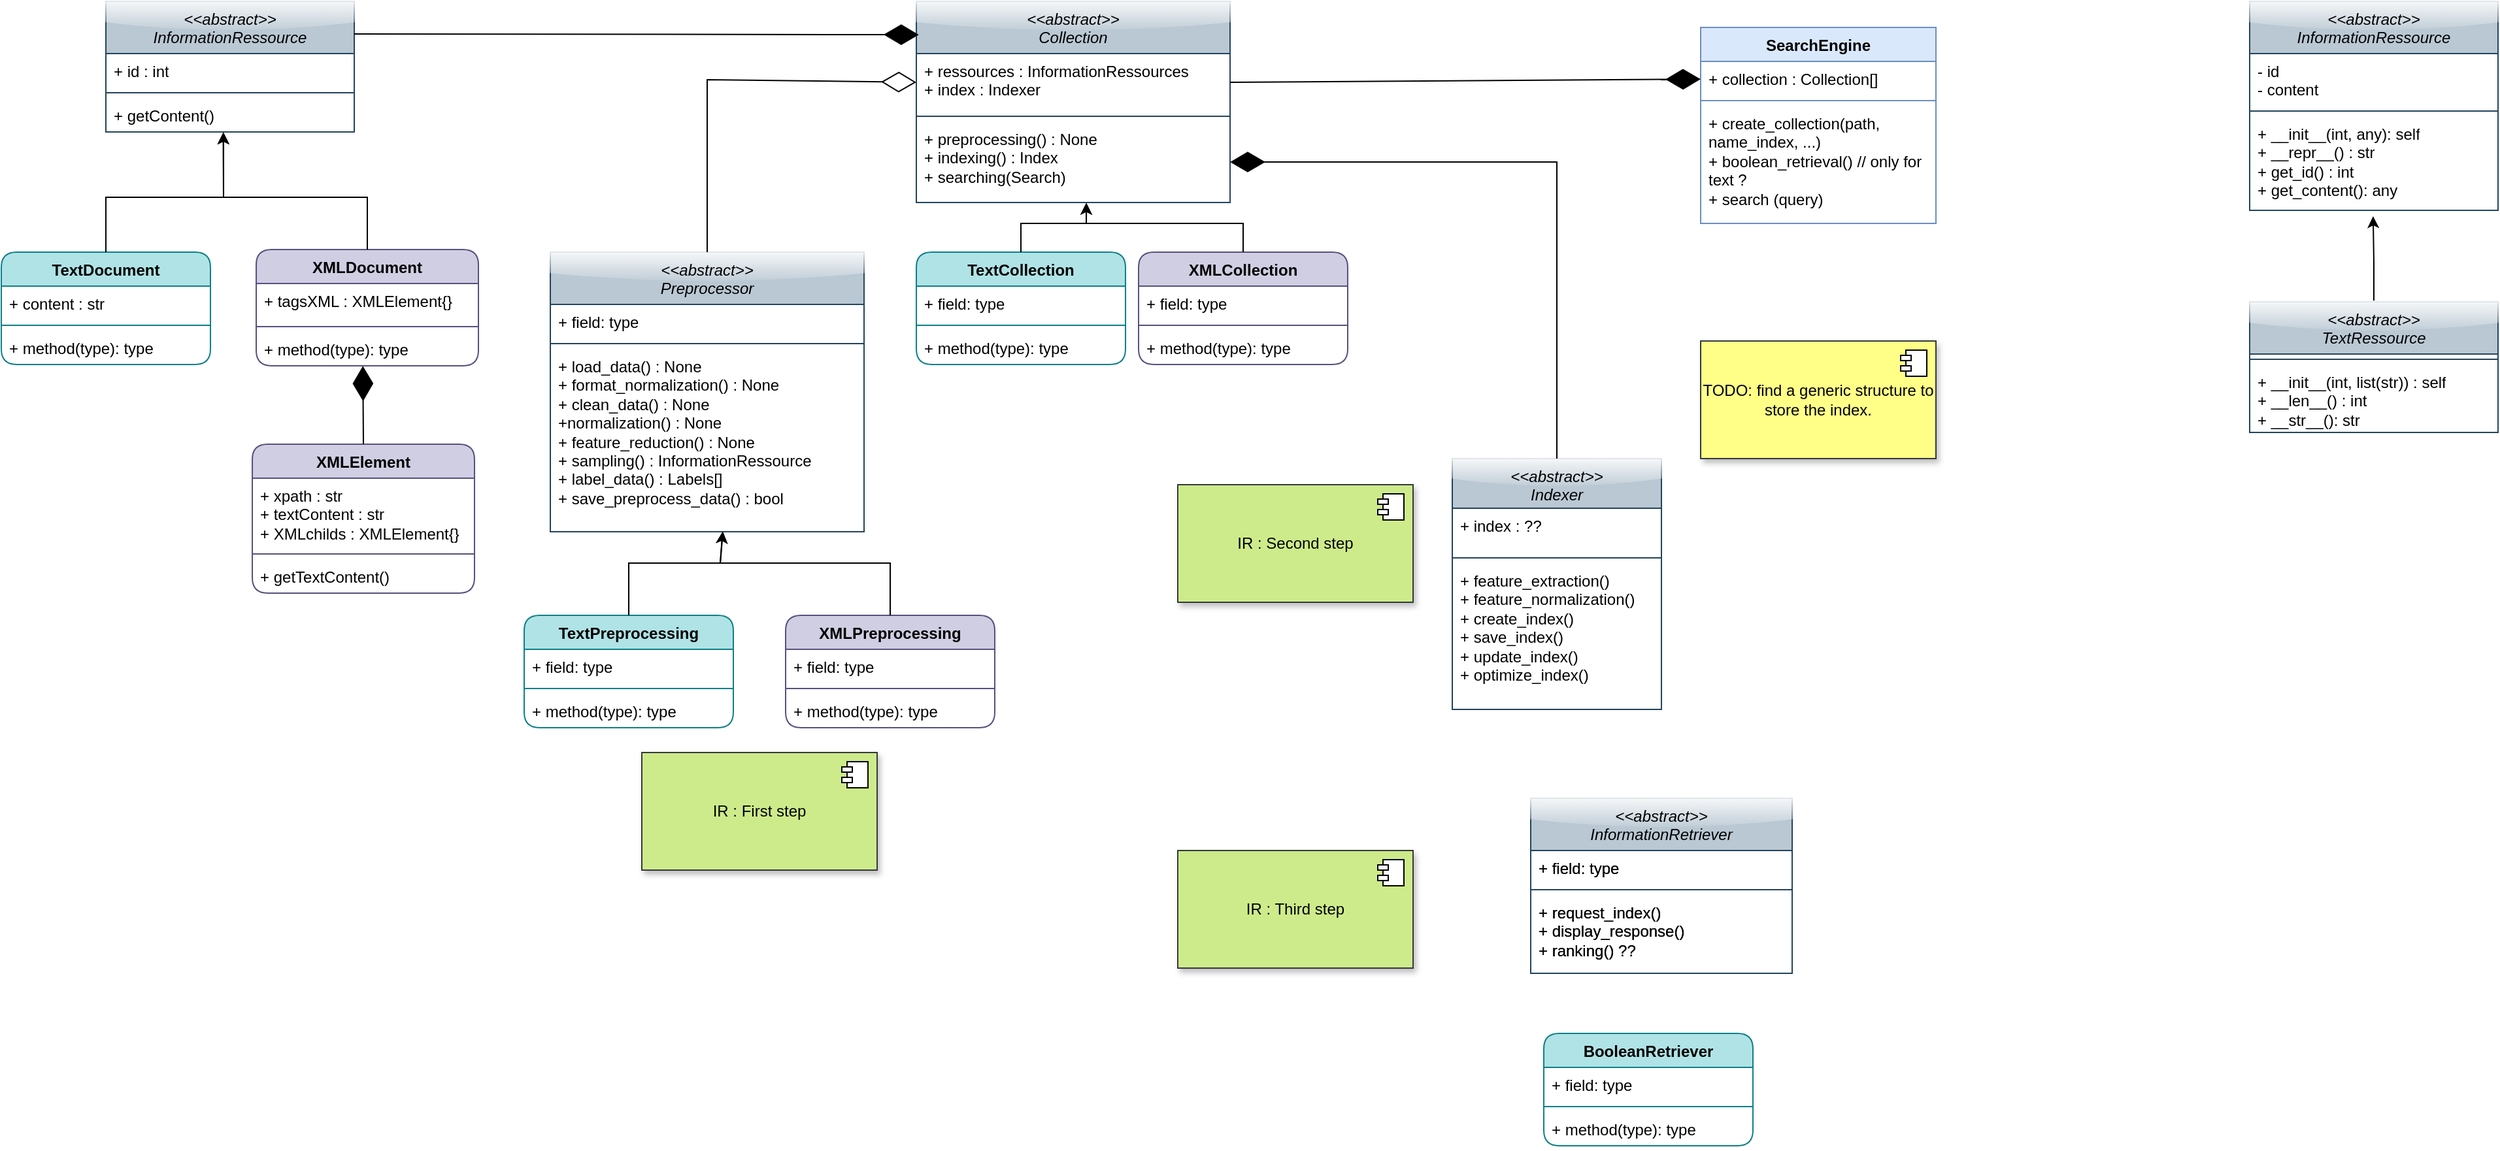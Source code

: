 <mxfile version="22.1.2" type="device">
  <diagram name="Page-1" id="X75OGaa5OfOXW6teG9SR">
    <mxGraphModel dx="829" dy="523" grid="1" gridSize="10" guides="1" tooltips="1" connect="1" arrows="1" fold="1" page="1" pageScale="1" pageWidth="827" pageHeight="1169" math="0" shadow="0">
      <root>
        <mxCell id="0" />
        <mxCell id="1" parent="0" />
        <mxCell id="e51l-U1AH-l_leqLZLDB-1" value="&lt;i style=&quot;font-weight: normal;&quot;&gt;&amp;lt;&amp;lt;abstract&amp;gt;&amp;gt;&lt;br&gt;InformationRessource&lt;/i&gt;" style="swimlane;fontStyle=1;align=center;verticalAlign=top;childLayout=stackLayout;horizontal=1;startSize=40;horizontalStack=0;resizeParent=1;resizeParentMax=0;resizeLast=0;collapsible=1;marginBottom=0;whiteSpace=wrap;html=1;fillColor=#bac8d3;strokeColor=#23445d;glass=1;rounded=0;shadow=0;swimlaneLine=1;" parent="1" vertex="1">
          <mxGeometry x="80" y="10" width="190" height="100" as="geometry" />
        </mxCell>
        <mxCell id="e51l-U1AH-l_leqLZLDB-2" value="+ id : int" style="text;strokeColor=none;fillColor=none;align=left;verticalAlign=top;spacingLeft=4;spacingRight=4;overflow=hidden;rotatable=0;points=[[0,0.5],[1,0.5]];portConstraint=eastwest;whiteSpace=wrap;html=1;" parent="e51l-U1AH-l_leqLZLDB-1" vertex="1">
          <mxGeometry y="40" width="190" height="26" as="geometry" />
        </mxCell>
        <mxCell id="e51l-U1AH-l_leqLZLDB-3" value="" style="line;strokeWidth=1;fillColor=none;align=left;verticalAlign=middle;spacingTop=-1;spacingLeft=3;spacingRight=3;rotatable=0;labelPosition=right;points=[];portConstraint=eastwest;strokeColor=inherit;" parent="e51l-U1AH-l_leqLZLDB-1" vertex="1">
          <mxGeometry y="66" width="190" height="8" as="geometry" />
        </mxCell>
        <mxCell id="e51l-U1AH-l_leqLZLDB-4" value="+ getContent()" style="text;strokeColor=none;fillColor=none;align=left;verticalAlign=top;spacingLeft=4;spacingRight=4;overflow=hidden;rotatable=0;points=[[0,0.5],[1,0.5]];portConstraint=eastwest;whiteSpace=wrap;html=1;" parent="e51l-U1AH-l_leqLZLDB-1" vertex="1">
          <mxGeometry y="74" width="190" height="26" as="geometry" />
        </mxCell>
        <mxCell id="e51l-U1AH-l_leqLZLDB-7" value="TextDocument" style="swimlane;fontStyle=1;align=center;verticalAlign=top;childLayout=stackLayout;horizontal=1;startSize=26;horizontalStack=0;resizeParent=1;resizeParentMax=0;resizeLast=0;collapsible=1;marginBottom=0;whiteSpace=wrap;html=1;fillColor=#b0e3e6;strokeColor=#0e8088;rounded=1;" parent="1" vertex="1">
          <mxGeometry y="202" width="160" height="86" as="geometry" />
        </mxCell>
        <mxCell id="e51l-U1AH-l_leqLZLDB-8" value="+ content : str" style="text;strokeColor=none;fillColor=none;align=left;verticalAlign=top;spacingLeft=4;spacingRight=4;overflow=hidden;rotatable=0;points=[[0,0.5],[1,0.5]];portConstraint=eastwest;whiteSpace=wrap;html=1;" parent="e51l-U1AH-l_leqLZLDB-7" vertex="1">
          <mxGeometry y="26" width="160" height="26" as="geometry" />
        </mxCell>
        <mxCell id="e51l-U1AH-l_leqLZLDB-9" value="" style="line;strokeWidth=1;fillColor=none;align=left;verticalAlign=middle;spacingTop=-1;spacingLeft=3;spacingRight=3;rotatable=0;labelPosition=right;points=[];portConstraint=eastwest;strokeColor=inherit;" parent="e51l-U1AH-l_leqLZLDB-7" vertex="1">
          <mxGeometry y="52" width="160" height="8" as="geometry" />
        </mxCell>
        <mxCell id="e51l-U1AH-l_leqLZLDB-10" value="+ method(type): type" style="text;strokeColor=none;fillColor=none;align=left;verticalAlign=top;spacingLeft=4;spacingRight=4;overflow=hidden;rotatable=0;points=[[0,0.5],[1,0.5]];portConstraint=eastwest;whiteSpace=wrap;html=1;" parent="e51l-U1AH-l_leqLZLDB-7" vertex="1">
          <mxGeometry y="60" width="160" height="26" as="geometry" />
        </mxCell>
        <mxCell id="e51l-U1AH-l_leqLZLDB-15" value="XMLDocument" style="swimlane;fontStyle=1;align=center;verticalAlign=top;childLayout=stackLayout;horizontal=1;startSize=26;horizontalStack=0;resizeParent=1;resizeParentMax=0;resizeLast=0;collapsible=1;marginBottom=0;whiteSpace=wrap;html=1;fillColor=#d0cee2;strokeColor=#56517e;rounded=1;" parent="1" vertex="1">
          <mxGeometry x="195" y="200" width="170" height="89" as="geometry" />
        </mxCell>
        <mxCell id="e51l-U1AH-l_leqLZLDB-16" value="+ tagsXML : XMLElement{}" style="text;strokeColor=none;fillColor=none;align=left;verticalAlign=top;spacingLeft=4;spacingRight=4;overflow=hidden;rotatable=0;points=[[0,0.5],[1,0.5]];portConstraint=eastwest;whiteSpace=wrap;html=1;" parent="e51l-U1AH-l_leqLZLDB-15" vertex="1">
          <mxGeometry y="26" width="170" height="29" as="geometry" />
        </mxCell>
        <mxCell id="e51l-U1AH-l_leqLZLDB-17" value="" style="line;strokeWidth=1;fillColor=none;align=left;verticalAlign=middle;spacingTop=-1;spacingLeft=3;spacingRight=3;rotatable=0;labelPosition=right;points=[];portConstraint=eastwest;strokeColor=inherit;" parent="e51l-U1AH-l_leqLZLDB-15" vertex="1">
          <mxGeometry y="55" width="170" height="8" as="geometry" />
        </mxCell>
        <mxCell id="e51l-U1AH-l_leqLZLDB-18" value="+ method(type): type" style="text;strokeColor=none;fillColor=none;align=left;verticalAlign=top;spacingLeft=4;spacingRight=4;overflow=hidden;rotatable=0;points=[[0,0.5],[1,0.5]];portConstraint=eastwest;whiteSpace=wrap;html=1;" parent="e51l-U1AH-l_leqLZLDB-15" vertex="1">
          <mxGeometry y="63" width="170" height="26" as="geometry" />
        </mxCell>
        <mxCell id="e51l-U1AH-l_leqLZLDB-19" value="&lt;i style=&quot;font-weight: normal;&quot;&gt;&amp;lt;&amp;lt;abstract&amp;gt;&amp;gt;&lt;br&gt;Collection&lt;/i&gt;" style="swimlane;fontStyle=1;align=center;verticalAlign=top;childLayout=stackLayout;horizontal=1;startSize=40;horizontalStack=0;resizeParent=1;resizeParentMax=0;resizeLast=0;collapsible=1;marginBottom=0;whiteSpace=wrap;html=1;fillColor=#bac8d3;strokeColor=#23445d;glass=1;" parent="1" vertex="1">
          <mxGeometry x="700" y="10" width="240" height="154" as="geometry" />
        </mxCell>
        <mxCell id="e51l-U1AH-l_leqLZLDB-20" value="+ ressources : InformationRessources&lt;br&gt;+ index : Indexer" style="text;strokeColor=none;fillColor=none;align=left;verticalAlign=top;spacingLeft=4;spacingRight=4;overflow=hidden;rotatable=0;points=[[0,0.5],[1,0.5]];portConstraint=eastwest;whiteSpace=wrap;html=1;" parent="e51l-U1AH-l_leqLZLDB-19" vertex="1">
          <mxGeometry y="40" width="240" height="44" as="geometry" />
        </mxCell>
        <mxCell id="e51l-U1AH-l_leqLZLDB-21" value="" style="line;strokeWidth=1;fillColor=none;align=left;verticalAlign=middle;spacingTop=-1;spacingLeft=3;spacingRight=3;rotatable=0;labelPosition=right;points=[];portConstraint=eastwest;strokeColor=inherit;" parent="e51l-U1AH-l_leqLZLDB-19" vertex="1">
          <mxGeometry y="84" width="240" height="8" as="geometry" />
        </mxCell>
        <mxCell id="e51l-U1AH-l_leqLZLDB-22" value="+ preprocessing() : None&lt;br&gt;+ indexing() : Index&lt;br&gt;+ searching(Search)" style="text;strokeColor=none;fillColor=none;align=left;verticalAlign=top;spacingLeft=4;spacingRight=4;overflow=hidden;rotatable=0;points=[[0,0.5],[1,0.5]];portConstraint=eastwest;whiteSpace=wrap;html=1;" parent="e51l-U1AH-l_leqLZLDB-19" vertex="1">
          <mxGeometry y="92" width="240" height="62" as="geometry" />
        </mxCell>
        <mxCell id="e51l-U1AH-l_leqLZLDB-25" value="" style="endArrow=diamondThin;endFill=1;endSize=24;html=1;rounded=0;exitX=1;exitY=0.25;exitDx=0;exitDy=0;entryX=0.008;entryY=0.166;entryDx=0;entryDy=0;entryPerimeter=0;" parent="1" source="e51l-U1AH-l_leqLZLDB-1" target="e51l-U1AH-l_leqLZLDB-19" edge="1">
          <mxGeometry width="160" relative="1" as="geometry">
            <mxPoint x="310" y="71.5" as="sourcePoint" />
            <mxPoint x="470" y="71.5" as="targetPoint" />
          </mxGeometry>
        </mxCell>
        <mxCell id="e51l-U1AH-l_leqLZLDB-26" value="SearchEngine" style="swimlane;fontStyle=1;align=center;verticalAlign=top;childLayout=stackLayout;horizontal=1;startSize=26;horizontalStack=0;resizeParent=1;resizeParentMax=0;resizeLast=0;collapsible=1;marginBottom=0;whiteSpace=wrap;html=1;fillColor=#dae8fc;strokeColor=#6c8ebf;" parent="1" vertex="1">
          <mxGeometry x="1300" y="30" width="180" height="150" as="geometry" />
        </mxCell>
        <mxCell id="e51l-U1AH-l_leqLZLDB-27" value="+ collection : Collection[]" style="text;strokeColor=none;fillColor=none;align=left;verticalAlign=top;spacingLeft=4;spacingRight=4;overflow=hidden;rotatable=0;points=[[0,0.5],[1,0.5]];portConstraint=eastwest;whiteSpace=wrap;html=1;" parent="e51l-U1AH-l_leqLZLDB-26" vertex="1">
          <mxGeometry y="26" width="180" height="26" as="geometry" />
        </mxCell>
        <mxCell id="e51l-U1AH-l_leqLZLDB-28" value="" style="line;strokeWidth=1;fillColor=none;align=left;verticalAlign=middle;spacingTop=-1;spacingLeft=3;spacingRight=3;rotatable=0;labelPosition=right;points=[];portConstraint=eastwest;strokeColor=inherit;" parent="e51l-U1AH-l_leqLZLDB-26" vertex="1">
          <mxGeometry y="52" width="180" height="8" as="geometry" />
        </mxCell>
        <mxCell id="e51l-U1AH-l_leqLZLDB-29" value="+ create_collection(path, name_index, ...)&lt;br&gt;+ boolean_retrieval() // only for text ?&lt;br&gt;+ search (query)" style="text;strokeColor=none;fillColor=none;align=left;verticalAlign=top;spacingLeft=4;spacingRight=4;overflow=hidden;rotatable=0;points=[[0,0.5],[1,0.5]];portConstraint=eastwest;whiteSpace=wrap;html=1;" parent="e51l-U1AH-l_leqLZLDB-26" vertex="1">
          <mxGeometry y="60" width="180" height="90" as="geometry" />
        </mxCell>
        <mxCell id="e51l-U1AH-l_leqLZLDB-30" value="TextCollection" style="swimlane;fontStyle=1;align=center;verticalAlign=top;childLayout=stackLayout;horizontal=1;startSize=26;horizontalStack=0;resizeParent=1;resizeParentMax=0;resizeLast=0;collapsible=1;marginBottom=0;whiteSpace=wrap;html=1;fillColor=#b0e3e6;strokeColor=#0e8088;rounded=1;" parent="1" vertex="1">
          <mxGeometry x="700" y="202" width="160" height="86" as="geometry" />
        </mxCell>
        <mxCell id="e51l-U1AH-l_leqLZLDB-31" value="+ field: type" style="text;strokeColor=none;fillColor=none;align=left;verticalAlign=top;spacingLeft=4;spacingRight=4;overflow=hidden;rotatable=0;points=[[0,0.5],[1,0.5]];portConstraint=eastwest;whiteSpace=wrap;html=1;" parent="e51l-U1AH-l_leqLZLDB-30" vertex="1">
          <mxGeometry y="26" width="160" height="26" as="geometry" />
        </mxCell>
        <mxCell id="e51l-U1AH-l_leqLZLDB-32" value="" style="line;strokeWidth=1;fillColor=none;align=left;verticalAlign=middle;spacingTop=-1;spacingLeft=3;spacingRight=3;rotatable=0;labelPosition=right;points=[];portConstraint=eastwest;strokeColor=inherit;" parent="e51l-U1AH-l_leqLZLDB-30" vertex="1">
          <mxGeometry y="52" width="160" height="8" as="geometry" />
        </mxCell>
        <mxCell id="e51l-U1AH-l_leqLZLDB-33" value="+ method(type): type" style="text;strokeColor=none;fillColor=none;align=left;verticalAlign=top;spacingLeft=4;spacingRight=4;overflow=hidden;rotatable=0;points=[[0,0.5],[1,0.5]];portConstraint=eastwest;whiteSpace=wrap;html=1;" parent="e51l-U1AH-l_leqLZLDB-30" vertex="1">
          <mxGeometry y="60" width="160" height="26" as="geometry" />
        </mxCell>
        <mxCell id="e51l-U1AH-l_leqLZLDB-38" value="XMLCollection" style="swimlane;fontStyle=1;align=center;verticalAlign=top;childLayout=stackLayout;horizontal=1;startSize=26;horizontalStack=0;resizeParent=1;resizeParentMax=0;resizeLast=0;collapsible=1;marginBottom=0;whiteSpace=wrap;html=1;fillColor=#d0cee2;strokeColor=#56517e;rounded=1;" parent="1" vertex="1">
          <mxGeometry x="870" y="202" width="160" height="86" as="geometry" />
        </mxCell>
        <mxCell id="e51l-U1AH-l_leqLZLDB-39" value="+ field: type" style="text;strokeColor=none;fillColor=none;align=left;verticalAlign=top;spacingLeft=4;spacingRight=4;overflow=hidden;rotatable=0;points=[[0,0.5],[1,0.5]];portConstraint=eastwest;whiteSpace=wrap;html=1;" parent="e51l-U1AH-l_leqLZLDB-38" vertex="1">
          <mxGeometry y="26" width="160" height="26" as="geometry" />
        </mxCell>
        <mxCell id="e51l-U1AH-l_leqLZLDB-40" value="" style="line;strokeWidth=1;fillColor=none;align=left;verticalAlign=middle;spacingTop=-1;spacingLeft=3;spacingRight=3;rotatable=0;labelPosition=right;points=[];portConstraint=eastwest;strokeColor=inherit;" parent="e51l-U1AH-l_leqLZLDB-38" vertex="1">
          <mxGeometry y="52" width="160" height="8" as="geometry" />
        </mxCell>
        <mxCell id="e51l-U1AH-l_leqLZLDB-41" value="+ method(type): type" style="text;strokeColor=none;fillColor=none;align=left;verticalAlign=top;spacingLeft=4;spacingRight=4;overflow=hidden;rotatable=0;points=[[0,0.5],[1,0.5]];portConstraint=eastwest;whiteSpace=wrap;html=1;" parent="e51l-U1AH-l_leqLZLDB-38" vertex="1">
          <mxGeometry y="60" width="160" height="26" as="geometry" />
        </mxCell>
        <mxCell id="e51l-U1AH-l_leqLZLDB-42" value="" style="endArrow=diamondThin;endFill=1;endSize=24;html=1;rounded=0;exitX=1;exitY=0.5;exitDx=0;exitDy=0;" parent="1" source="e51l-U1AH-l_leqLZLDB-20" target="e51l-U1AH-l_leqLZLDB-27" edge="1">
          <mxGeometry width="160" relative="1" as="geometry">
            <mxPoint x="750" y="82" as="sourcePoint" />
            <mxPoint x="1150" y="84" as="targetPoint" />
          </mxGeometry>
        </mxCell>
        <mxCell id="e51l-U1AH-l_leqLZLDB-43" value="&lt;i style=&quot;font-weight: normal;&quot;&gt;&amp;lt;&amp;lt;abstract&amp;gt;&amp;gt;&lt;br&gt;Preprocessor&lt;/i&gt;" style="swimlane;fontStyle=1;align=center;verticalAlign=top;childLayout=stackLayout;horizontal=1;startSize=40;horizontalStack=0;resizeParent=1;resizeParentMax=0;resizeLast=0;collapsible=1;marginBottom=0;whiteSpace=wrap;html=1;fillColor=#bac8d3;strokeColor=#23445d;glass=1;" parent="1" vertex="1">
          <mxGeometry x="420" y="202" width="240" height="214" as="geometry" />
        </mxCell>
        <mxCell id="e51l-U1AH-l_leqLZLDB-44" value="+ field: type" style="text;strokeColor=none;fillColor=none;align=left;verticalAlign=top;spacingLeft=4;spacingRight=4;overflow=hidden;rotatable=0;points=[[0,0.5],[1,0.5]];portConstraint=eastwest;whiteSpace=wrap;html=1;" parent="e51l-U1AH-l_leqLZLDB-43" vertex="1">
          <mxGeometry y="40" width="240" height="26" as="geometry" />
        </mxCell>
        <mxCell id="e51l-U1AH-l_leqLZLDB-45" value="" style="line;strokeWidth=1;fillColor=none;align=left;verticalAlign=middle;spacingTop=-1;spacingLeft=3;spacingRight=3;rotatable=0;labelPosition=right;points=[];portConstraint=eastwest;strokeColor=inherit;" parent="e51l-U1AH-l_leqLZLDB-43" vertex="1">
          <mxGeometry y="66" width="240" height="8" as="geometry" />
        </mxCell>
        <mxCell id="e51l-U1AH-l_leqLZLDB-46" value="+ load_data() : None&lt;br&gt;+ format_normalization() : None&lt;br&gt;+ clean_data() : None&lt;br&gt;+normalization() : None&lt;br&gt;+ feature_reduction() : None&lt;br&gt;+ sampling() : InformationRessource&lt;br&gt;+ label_data() : Labels[]&amp;nbsp;&lt;br&gt;+ save_preprocess_data() : bool&lt;br&gt;" style="text;strokeColor=none;fillColor=none;align=left;verticalAlign=top;spacingLeft=4;spacingRight=4;overflow=hidden;rotatable=0;points=[[0,0.5],[1,0.5]];portConstraint=eastwest;whiteSpace=wrap;html=1;" parent="e51l-U1AH-l_leqLZLDB-43" vertex="1">
          <mxGeometry y="74" width="240" height="140" as="geometry" />
        </mxCell>
        <mxCell id="e51l-U1AH-l_leqLZLDB-47" value="TextPreprocessing" style="swimlane;fontStyle=1;align=center;verticalAlign=top;childLayout=stackLayout;horizontal=1;startSize=26;horizontalStack=0;resizeParent=1;resizeParentMax=0;resizeLast=0;collapsible=1;marginBottom=0;whiteSpace=wrap;html=1;fillColor=#b0e3e6;strokeColor=#0e8088;rounded=1;" parent="1" vertex="1">
          <mxGeometry x="400" y="480" width="160" height="86" as="geometry" />
        </mxCell>
        <mxCell id="e51l-U1AH-l_leqLZLDB-48" value="+ field: type" style="text;strokeColor=none;fillColor=none;align=left;verticalAlign=top;spacingLeft=4;spacingRight=4;overflow=hidden;rotatable=0;points=[[0,0.5],[1,0.5]];portConstraint=eastwest;whiteSpace=wrap;html=1;" parent="e51l-U1AH-l_leqLZLDB-47" vertex="1">
          <mxGeometry y="26" width="160" height="26" as="geometry" />
        </mxCell>
        <mxCell id="e51l-U1AH-l_leqLZLDB-49" value="" style="line;strokeWidth=1;fillColor=none;align=left;verticalAlign=middle;spacingTop=-1;spacingLeft=3;spacingRight=3;rotatable=0;labelPosition=right;points=[];portConstraint=eastwest;strokeColor=inherit;" parent="e51l-U1AH-l_leqLZLDB-47" vertex="1">
          <mxGeometry y="52" width="160" height="8" as="geometry" />
        </mxCell>
        <mxCell id="e51l-U1AH-l_leqLZLDB-50" value="+ method(type): type" style="text;strokeColor=none;fillColor=none;align=left;verticalAlign=top;spacingLeft=4;spacingRight=4;overflow=hidden;rotatable=0;points=[[0,0.5],[1,0.5]];portConstraint=eastwest;whiteSpace=wrap;html=1;" parent="e51l-U1AH-l_leqLZLDB-47" vertex="1">
          <mxGeometry y="60" width="160" height="26" as="geometry" />
        </mxCell>
        <mxCell id="e51l-U1AH-l_leqLZLDB-55" value="XMLPreprocessing" style="swimlane;fontStyle=1;align=center;verticalAlign=top;childLayout=stackLayout;horizontal=1;startSize=26;horizontalStack=0;resizeParent=1;resizeParentMax=0;resizeLast=0;collapsible=1;marginBottom=0;whiteSpace=wrap;html=1;fillColor=#d0cee2;strokeColor=#56517e;rounded=1;" parent="1" vertex="1">
          <mxGeometry x="600" y="480" width="160" height="86" as="geometry" />
        </mxCell>
        <mxCell id="e51l-U1AH-l_leqLZLDB-56" value="+ field: type" style="text;strokeColor=none;fillColor=none;align=left;verticalAlign=top;spacingLeft=4;spacingRight=4;overflow=hidden;rotatable=0;points=[[0,0.5],[1,0.5]];portConstraint=eastwest;whiteSpace=wrap;html=1;" parent="e51l-U1AH-l_leqLZLDB-55" vertex="1">
          <mxGeometry y="26" width="160" height="26" as="geometry" />
        </mxCell>
        <mxCell id="e51l-U1AH-l_leqLZLDB-57" value="" style="line;strokeWidth=1;fillColor=none;align=left;verticalAlign=middle;spacingTop=-1;spacingLeft=3;spacingRight=3;rotatable=0;labelPosition=right;points=[];portConstraint=eastwest;strokeColor=inherit;" parent="e51l-U1AH-l_leqLZLDB-55" vertex="1">
          <mxGeometry y="52" width="160" height="8" as="geometry" />
        </mxCell>
        <mxCell id="e51l-U1AH-l_leqLZLDB-58" value="+ method(type): type" style="text;strokeColor=none;fillColor=none;align=left;verticalAlign=top;spacingLeft=4;spacingRight=4;overflow=hidden;rotatable=0;points=[[0,0.5],[1,0.5]];portConstraint=eastwest;whiteSpace=wrap;html=1;" parent="e51l-U1AH-l_leqLZLDB-55" vertex="1">
          <mxGeometry y="60" width="160" height="26" as="geometry" />
        </mxCell>
        <mxCell id="e51l-U1AH-l_leqLZLDB-59" value="IR : First step" style="html=1;dropTarget=0;whiteSpace=wrap;fillColor=#cdeb8b;strokeColor=#36393d;shadow=1;" parent="1" vertex="1">
          <mxGeometry x="490" y="585" width="180" height="90" as="geometry" />
        </mxCell>
        <mxCell id="e51l-U1AH-l_leqLZLDB-60" value="" style="shape=module;jettyWidth=8;jettyHeight=4;" parent="e51l-U1AH-l_leqLZLDB-59" vertex="1">
          <mxGeometry x="1" width="20" height="20" relative="1" as="geometry">
            <mxPoint x="-27" y="7" as="offset" />
          </mxGeometry>
        </mxCell>
        <mxCell id="e51l-U1AH-l_leqLZLDB-61" value="IR : Second step" style="html=1;dropTarget=0;whiteSpace=wrap;fillColor=#cdeb8b;strokeColor=#36393d;shadow=1;" parent="1" vertex="1">
          <mxGeometry x="900" y="380" width="180" height="90" as="geometry" />
        </mxCell>
        <mxCell id="e51l-U1AH-l_leqLZLDB-62" value="" style="shape=module;jettyWidth=8;jettyHeight=4;" parent="e51l-U1AH-l_leqLZLDB-61" vertex="1">
          <mxGeometry x="1" width="20" height="20" relative="1" as="geometry">
            <mxPoint x="-27" y="7" as="offset" />
          </mxGeometry>
        </mxCell>
        <mxCell id="e51l-U1AH-l_leqLZLDB-63" value="IR : Third step" style="html=1;dropTarget=0;whiteSpace=wrap;fillColor=#cdeb8b;strokeColor=#36393d;shadow=1;" parent="1" vertex="1">
          <mxGeometry x="900" y="660" width="180" height="90" as="geometry" />
        </mxCell>
        <mxCell id="e51l-U1AH-l_leqLZLDB-64" value="" style="shape=module;jettyWidth=8;jettyHeight=4;" parent="e51l-U1AH-l_leqLZLDB-63" vertex="1">
          <mxGeometry x="1" width="20" height="20" relative="1" as="geometry">
            <mxPoint x="-27" y="7" as="offset" />
          </mxGeometry>
        </mxCell>
        <mxCell id="e51l-U1AH-l_leqLZLDB-65" value="&lt;i style=&quot;font-weight: normal;&quot;&gt;&amp;lt;&amp;lt;abstract&amp;gt;&amp;gt;&lt;br&gt;Indexer&lt;/i&gt;" style="swimlane;fontStyle=1;align=center;verticalAlign=top;childLayout=stackLayout;horizontal=1;startSize=38;horizontalStack=0;resizeParent=1;resizeParentMax=0;resizeLast=0;collapsible=1;marginBottom=0;whiteSpace=wrap;html=1;fillColor=#bac8d3;strokeColor=#23445d;glass=1;" parent="1" vertex="1">
          <mxGeometry x="1110" y="360" width="160" height="192" as="geometry" />
        </mxCell>
        <mxCell id="e51l-U1AH-l_leqLZLDB-66" value="+ index : ??" style="text;strokeColor=none;fillColor=none;align=left;verticalAlign=top;spacingLeft=4;spacingRight=4;overflow=hidden;rotatable=0;points=[[0,0.5],[1,0.5]];portConstraint=eastwest;whiteSpace=wrap;html=1;" parent="e51l-U1AH-l_leqLZLDB-65" vertex="1">
          <mxGeometry y="38" width="160" height="34" as="geometry" />
        </mxCell>
        <mxCell id="e51l-U1AH-l_leqLZLDB-67" value="" style="line;strokeWidth=1;fillColor=none;align=left;verticalAlign=middle;spacingTop=-1;spacingLeft=3;spacingRight=3;rotatable=0;labelPosition=right;points=[];portConstraint=eastwest;strokeColor=inherit;" parent="e51l-U1AH-l_leqLZLDB-65" vertex="1">
          <mxGeometry y="72" width="160" height="8" as="geometry" />
        </mxCell>
        <mxCell id="e51l-U1AH-l_leqLZLDB-68" value="+ feature_extraction()&lt;br&gt;+ feature_normalization()&lt;br&gt;+ create_index()&lt;br&gt;+ save_index()&lt;br&gt;+ update_index()&lt;br&gt;+ optimize_index()" style="text;strokeColor=none;fillColor=none;align=left;verticalAlign=top;spacingLeft=4;spacingRight=4;overflow=hidden;rotatable=0;points=[[0,0.5],[1,0.5]];portConstraint=eastwest;whiteSpace=wrap;html=1;" parent="e51l-U1AH-l_leqLZLDB-65" vertex="1">
          <mxGeometry y="80" width="160" height="112" as="geometry" />
        </mxCell>
        <mxCell id="e51l-U1AH-l_leqLZLDB-69" value="TODO: find a generic structure to store the index." style="html=1;dropTarget=0;whiteSpace=wrap;fillColor=#ffff88;strokeColor=#36393d;shadow=1;" parent="1" vertex="1">
          <mxGeometry x="1300" y="270" width="180" height="90" as="geometry" />
        </mxCell>
        <mxCell id="e51l-U1AH-l_leqLZLDB-70" value="" style="shape=module;jettyWidth=8;jettyHeight=4;" parent="e51l-U1AH-l_leqLZLDB-69" vertex="1">
          <mxGeometry x="1" width="20" height="20" relative="1" as="geometry">
            <mxPoint x="-27" y="7" as="offset" />
          </mxGeometry>
        </mxCell>
        <mxCell id="e51l-U1AH-l_leqLZLDB-71" value="&lt;i style=&quot;font-weight: normal;&quot;&gt;&amp;lt;&amp;lt;abstract&amp;gt;&amp;gt;&lt;br&gt;InformationRetriever&lt;/i&gt;" style="swimlane;fontStyle=1;align=center;verticalAlign=top;childLayout=stackLayout;horizontal=1;startSize=40;horizontalStack=0;resizeParent=1;resizeParentMax=0;resizeLast=0;collapsible=1;marginBottom=0;whiteSpace=wrap;html=1;fillColor=#bac8d3;strokeColor=#23445d;glass=1;" parent="1" vertex="1">
          <mxGeometry x="1170" y="620" width="200" height="134" as="geometry" />
        </mxCell>
        <mxCell id="e51l-U1AH-l_leqLZLDB-72" value="+ field: type" style="text;strokeColor=none;fillColor=none;align=left;verticalAlign=top;spacingLeft=4;spacingRight=4;overflow=hidden;rotatable=0;points=[[0,0.5],[1,0.5]];portConstraint=eastwest;whiteSpace=wrap;html=1;" parent="e51l-U1AH-l_leqLZLDB-71" vertex="1">
          <mxGeometry y="40" width="200" height="26" as="geometry" />
        </mxCell>
        <mxCell id="e51l-U1AH-l_leqLZLDB-73" value="" style="line;strokeWidth=1;fillColor=none;align=left;verticalAlign=middle;spacingTop=-1;spacingLeft=3;spacingRight=3;rotatable=0;labelPosition=right;points=[];portConstraint=eastwest;strokeColor=inherit;" parent="e51l-U1AH-l_leqLZLDB-71" vertex="1">
          <mxGeometry y="66" width="200" height="8" as="geometry" />
        </mxCell>
        <mxCell id="e51l-U1AH-l_leqLZLDB-74" value="+ request_index()&lt;br&gt;+ display_response()&lt;br&gt;+ ranking() ??" style="text;strokeColor=none;fillColor=none;align=left;verticalAlign=top;spacingLeft=4;spacingRight=4;overflow=hidden;rotatable=0;points=[[0,0.5],[1,0.5]];portConstraint=eastwest;whiteSpace=wrap;html=1;" parent="e51l-U1AH-l_leqLZLDB-71" vertex="1">
          <mxGeometry y="74" width="200" height="60" as="geometry" />
        </mxCell>
        <mxCell id="8TO3piSSpYTI3bl7hMEA-17" value="" style="endArrow=classic;html=1;rounded=0;exitX=0.5;exitY=0;exitDx=0;exitDy=0;entryX=0.473;entryY=1.02;entryDx=0;entryDy=0;entryPerimeter=0;" parent="1" source="e51l-U1AH-l_leqLZLDB-7" target="e51l-U1AH-l_leqLZLDB-4" edge="1">
          <mxGeometry width="50" height="50" relative="1" as="geometry">
            <mxPoint x="80" y="190" as="sourcePoint" />
            <mxPoint x="173" y="141" as="targetPoint" />
            <Array as="points">
              <mxPoint x="80" y="160" />
              <mxPoint x="170" y="160" />
            </Array>
          </mxGeometry>
        </mxCell>
        <mxCell id="8TO3piSSpYTI3bl7hMEA-19" value="" style="endArrow=classic;html=1;rounded=0;exitX=0.5;exitY=0;exitDx=0;exitDy=0;entryX=0.473;entryY=1.004;entryDx=0;entryDy=0;entryPerimeter=0;" parent="1" source="e51l-U1AH-l_leqLZLDB-15" target="e51l-U1AH-l_leqLZLDB-4" edge="1">
          <mxGeometry width="50" height="50" relative="1" as="geometry">
            <mxPoint x="260" y="200" as="sourcePoint" />
            <mxPoint x="181" y="154" as="targetPoint" />
            <Array as="points">
              <mxPoint x="280" y="160" />
              <mxPoint x="170" y="160" />
            </Array>
          </mxGeometry>
        </mxCell>
        <mxCell id="8TO3piSSpYTI3bl7hMEA-21" value="" style="endArrow=classic;html=1;rounded=0;exitX=0.5;exitY=0;exitDx=0;exitDy=0;entryX=0.542;entryY=1.005;entryDx=0;entryDy=0;entryPerimeter=0;" parent="1" source="e51l-U1AH-l_leqLZLDB-30" target="e51l-U1AH-l_leqLZLDB-22" edge="1">
          <mxGeometry width="50" height="50" relative="1" as="geometry">
            <mxPoint x="590" y="170" as="sourcePoint" />
            <mxPoint x="640" y="120" as="targetPoint" />
            <Array as="points">
              <mxPoint x="780" y="180" />
              <mxPoint x="830" y="180" />
            </Array>
          </mxGeometry>
        </mxCell>
        <mxCell id="8TO3piSSpYTI3bl7hMEA-23" value="" style="endArrow=classic;html=1;rounded=0;exitX=0.5;exitY=0;exitDx=0;exitDy=0;entryX=0.542;entryY=1.005;entryDx=0;entryDy=0;entryPerimeter=0;" parent="1" source="e51l-U1AH-l_leqLZLDB-38" target="e51l-U1AH-l_leqLZLDB-22" edge="1">
          <mxGeometry width="50" height="50" relative="1" as="geometry">
            <mxPoint x="810" y="212" as="sourcePoint" />
            <mxPoint x="804" y="185" as="targetPoint" />
            <Array as="points">
              <mxPoint x="950" y="180" />
              <mxPoint x="830" y="180" />
            </Array>
          </mxGeometry>
        </mxCell>
        <mxCell id="8TO3piSSpYTI3bl7hMEA-25" value="" style="endArrow=diamondThin;endFill=0;endSize=24;html=1;rounded=0;exitX=0.5;exitY=0;exitDx=0;exitDy=0;entryX=0;entryY=0.5;entryDx=0;entryDy=0;" parent="1" source="e51l-U1AH-l_leqLZLDB-43" target="e51l-U1AH-l_leqLZLDB-20" edge="1">
          <mxGeometry width="160" relative="1" as="geometry">
            <mxPoint x="760" y="450" as="sourcePoint" />
            <mxPoint x="920" y="450" as="targetPoint" />
            <Array as="points">
              <mxPoint x="540" y="70" />
            </Array>
          </mxGeometry>
        </mxCell>
        <mxCell id="8TO3piSSpYTI3bl7hMEA-26" value="" style="endArrow=classic;html=1;rounded=0;exitX=0.5;exitY=0;exitDx=0;exitDy=0;entryX=0.55;entryY=0.999;entryDx=0;entryDy=0;entryPerimeter=0;" parent="1" source="e51l-U1AH-l_leqLZLDB-47" target="e51l-U1AH-l_leqLZLDB-46" edge="1">
          <mxGeometry width="50" height="50" relative="1" as="geometry">
            <mxPoint x="450" y="630" as="sourcePoint" />
            <mxPoint x="550" y="570" as="targetPoint" />
            <Array as="points">
              <mxPoint x="480" y="440" />
              <mxPoint x="550" y="440" />
            </Array>
          </mxGeometry>
        </mxCell>
        <mxCell id="8TO3piSSpYTI3bl7hMEA-28" value="" style="endArrow=classic;html=1;rounded=0;entryX=0.549;entryY=1;entryDx=0;entryDy=0;entryPerimeter=0;exitX=0.5;exitY=0;exitDx=0;exitDy=0;" parent="1" source="e51l-U1AH-l_leqLZLDB-55" target="e51l-U1AH-l_leqLZLDB-46" edge="1">
          <mxGeometry width="50" height="50" relative="1" as="geometry">
            <mxPoint x="560" y="640" as="sourcePoint" />
            <mxPoint x="560" y="584" as="targetPoint" />
            <Array as="points">
              <mxPoint x="680" y="440" />
              <mxPoint x="550" y="440" />
            </Array>
          </mxGeometry>
        </mxCell>
        <mxCell id="8TO3piSSpYTI3bl7hMEA-29" value="BooleanRetriever" style="swimlane;fontStyle=1;align=center;verticalAlign=top;childLayout=stackLayout;horizontal=1;startSize=26;horizontalStack=0;resizeParent=1;resizeParentMax=0;resizeLast=0;collapsible=1;marginBottom=0;whiteSpace=wrap;html=1;fillColor=#b0e3e6;strokeColor=#0e8088;rounded=1;" parent="1" vertex="1">
          <mxGeometry x="1180" y="800" width="160" height="86" as="geometry" />
        </mxCell>
        <mxCell id="8TO3piSSpYTI3bl7hMEA-30" value="+ field: type" style="text;strokeColor=none;fillColor=none;align=left;verticalAlign=top;spacingLeft=4;spacingRight=4;overflow=hidden;rotatable=0;points=[[0,0.5],[1,0.5]];portConstraint=eastwest;whiteSpace=wrap;html=1;" parent="8TO3piSSpYTI3bl7hMEA-29" vertex="1">
          <mxGeometry y="26" width="160" height="26" as="geometry" />
        </mxCell>
        <mxCell id="8TO3piSSpYTI3bl7hMEA-31" value="" style="line;strokeWidth=1;fillColor=none;align=left;verticalAlign=middle;spacingTop=-1;spacingLeft=3;spacingRight=3;rotatable=0;labelPosition=right;points=[];portConstraint=eastwest;strokeColor=inherit;" parent="8TO3piSSpYTI3bl7hMEA-29" vertex="1">
          <mxGeometry y="52" width="160" height="8" as="geometry" />
        </mxCell>
        <mxCell id="8TO3piSSpYTI3bl7hMEA-32" value="+ method(type): type" style="text;strokeColor=none;fillColor=none;align=left;verticalAlign=top;spacingLeft=4;spacingRight=4;overflow=hidden;rotatable=0;points=[[0,0.5],[1,0.5]];portConstraint=eastwest;whiteSpace=wrap;html=1;" parent="8TO3piSSpYTI3bl7hMEA-29" vertex="1">
          <mxGeometry y="60" width="160" height="26" as="geometry" />
        </mxCell>
        <mxCell id="d6zgjMtpJLF20klKCyxH-1" value="" style="endArrow=diamondThin;endFill=1;endSize=24;html=1;rounded=0;exitX=0.5;exitY=0;exitDx=0;exitDy=0;entryX=1;entryY=0.5;entryDx=0;entryDy=0;" parent="1" source="e51l-U1AH-l_leqLZLDB-65" target="e51l-U1AH-l_leqLZLDB-22" edge="1">
          <mxGeometry width="160" relative="1" as="geometry">
            <mxPoint x="920" y="82" as="sourcePoint" />
            <mxPoint x="1370" y="80" as="targetPoint" />
            <Array as="points">
              <mxPoint x="1190" y="133" />
            </Array>
          </mxGeometry>
        </mxCell>
        <mxCell id="mYBdm0cEpKQ1Am4wy_Sh-2" value="&lt;i style=&quot;font-weight: normal;&quot;&gt;&amp;lt;&amp;lt;abstract&amp;gt;&amp;gt;&lt;br&gt;InformationRetriever&lt;/i&gt;" style="swimlane;fontStyle=1;align=center;verticalAlign=top;childLayout=stackLayout;horizontal=1;startSize=40;horizontalStack=0;resizeParent=1;resizeParentMax=0;resizeLast=0;collapsible=1;marginBottom=0;whiteSpace=wrap;html=1;fillColor=#bac8d3;strokeColor=#23445d;glass=1;" parent="1" vertex="1">
          <mxGeometry x="1170" y="620" width="200" height="134" as="geometry" />
        </mxCell>
        <mxCell id="mYBdm0cEpKQ1Am4wy_Sh-3" value="+ field: type" style="text;strokeColor=none;fillColor=none;align=left;verticalAlign=top;spacingLeft=4;spacingRight=4;overflow=hidden;rotatable=0;points=[[0,0.5],[1,0.5]];portConstraint=eastwest;whiteSpace=wrap;html=1;" parent="mYBdm0cEpKQ1Am4wy_Sh-2" vertex="1">
          <mxGeometry y="40" width="200" height="26" as="geometry" />
        </mxCell>
        <mxCell id="mYBdm0cEpKQ1Am4wy_Sh-4" value="" style="line;strokeWidth=1;fillColor=none;align=left;verticalAlign=middle;spacingTop=-1;spacingLeft=3;spacingRight=3;rotatable=0;labelPosition=right;points=[];portConstraint=eastwest;strokeColor=inherit;" parent="mYBdm0cEpKQ1Am4wy_Sh-2" vertex="1">
          <mxGeometry y="66" width="200" height="8" as="geometry" />
        </mxCell>
        <mxCell id="mYBdm0cEpKQ1Am4wy_Sh-5" value="+ request_index()&lt;br&gt;+ display_response()&lt;br&gt;+ ranking() ??" style="text;strokeColor=none;fillColor=none;align=left;verticalAlign=top;spacingLeft=4;spacingRight=4;overflow=hidden;rotatable=0;points=[[0,0.5],[1,0.5]];portConstraint=eastwest;whiteSpace=wrap;html=1;" parent="mYBdm0cEpKQ1Am4wy_Sh-2" vertex="1">
          <mxGeometry y="74" width="200" height="60" as="geometry" />
        </mxCell>
        <mxCell id="mYBdm0cEpKQ1Am4wy_Sh-6" value="&lt;i style=&quot;font-weight: normal;&quot;&gt;&amp;lt;&amp;lt;abstract&amp;gt;&amp;gt;&lt;br&gt;InformationRessource&lt;/i&gt;" style="swimlane;fontStyle=1;align=center;verticalAlign=top;childLayout=stackLayout;horizontal=1;startSize=40;horizontalStack=0;resizeParent=1;resizeParentMax=0;resizeLast=0;collapsible=1;marginBottom=0;whiteSpace=wrap;html=1;fillColor=#bac8d3;strokeColor=#23445d;glass=1;rounded=0;shadow=0;swimlaneLine=1;" parent="1" vertex="1">
          <mxGeometry x="1720" y="10" width="190" height="160" as="geometry" />
        </mxCell>
        <mxCell id="mYBdm0cEpKQ1Am4wy_Sh-7" value="- id&lt;br&gt;- content" style="text;strokeColor=none;fillColor=none;align=left;verticalAlign=top;spacingLeft=4;spacingRight=4;overflow=hidden;rotatable=0;points=[[0,0.5],[1,0.5]];portConstraint=eastwest;whiteSpace=wrap;html=1;" parent="mYBdm0cEpKQ1Am4wy_Sh-6" vertex="1">
          <mxGeometry y="40" width="190" height="40" as="geometry" />
        </mxCell>
        <mxCell id="mYBdm0cEpKQ1Am4wy_Sh-8" value="" style="line;strokeWidth=1;fillColor=none;align=left;verticalAlign=middle;spacingTop=-1;spacingLeft=3;spacingRight=3;rotatable=0;labelPosition=right;points=[];portConstraint=eastwest;strokeColor=inherit;" parent="mYBdm0cEpKQ1Am4wy_Sh-6" vertex="1">
          <mxGeometry y="80" width="190" height="8" as="geometry" />
        </mxCell>
        <mxCell id="mYBdm0cEpKQ1Am4wy_Sh-9" value="+ __init__(int, any): self&lt;br&gt;+ __repr__() : str&lt;br&gt;+ get_id() : int&lt;br&gt;+ get_content(): any" style="text;strokeColor=none;fillColor=none;align=left;verticalAlign=top;spacingLeft=4;spacingRight=4;overflow=hidden;rotatable=0;points=[[0,0.5],[1,0.5]];portConstraint=eastwest;whiteSpace=wrap;html=1;" parent="mYBdm0cEpKQ1Am4wy_Sh-6" vertex="1">
          <mxGeometry y="88" width="190" height="72" as="geometry" />
        </mxCell>
        <mxCell id="mYBdm0cEpKQ1Am4wy_Sh-10" value="" style="endArrow=classic;html=1;rounded=0;entryX=0.497;entryY=1.063;entryDx=0;entryDy=0;entryPerimeter=0;exitX=0.5;exitY=0;exitDx=0;exitDy=0;" parent="1" source="mYBdm0cEpKQ1Am4wy_Sh-11" target="mYBdm0cEpKQ1Am4wy_Sh-9" edge="1">
          <mxGeometry width="50" height="50" relative="1" as="geometry">
            <mxPoint x="1820" y="210" as="sourcePoint" />
            <mxPoint x="1830" y="180" as="targetPoint" />
            <Array as="points">
              <mxPoint x="1815" y="210" />
            </Array>
          </mxGeometry>
        </mxCell>
        <mxCell id="mYBdm0cEpKQ1Am4wy_Sh-11" value="&lt;i style=&quot;font-weight: normal;&quot;&gt;&amp;lt;&amp;lt;abstract&amp;gt;&amp;gt;&lt;br&gt;TextRessource&lt;/i&gt;" style="swimlane;fontStyle=1;align=center;verticalAlign=top;childLayout=stackLayout;horizontal=1;startSize=40;horizontalStack=0;resizeParent=1;resizeParentMax=0;resizeLast=0;collapsible=1;marginBottom=0;whiteSpace=wrap;html=1;fillColor=#bac8d3;strokeColor=#23445d;glass=1;rounded=0;shadow=0;swimlaneLine=1;" parent="1" vertex="1">
          <mxGeometry x="1720" y="240" width="190" height="100" as="geometry" />
        </mxCell>
        <mxCell id="mYBdm0cEpKQ1Am4wy_Sh-13" value="" style="line;strokeWidth=1;fillColor=none;align=left;verticalAlign=middle;spacingTop=-1;spacingLeft=3;spacingRight=3;rotatable=0;labelPosition=right;points=[];portConstraint=eastwest;strokeColor=inherit;" parent="mYBdm0cEpKQ1Am4wy_Sh-11" vertex="1">
          <mxGeometry y="40" width="190" height="8" as="geometry" />
        </mxCell>
        <mxCell id="mYBdm0cEpKQ1Am4wy_Sh-14" value="+ __init__(int, list(str)) : self&lt;br&gt;+ __len__() : int&lt;br&gt;+ __str__(): str" style="text;strokeColor=none;fillColor=none;align=left;verticalAlign=top;spacingLeft=4;spacingRight=4;overflow=hidden;rotatable=0;points=[[0,0.5],[1,0.5]];portConstraint=eastwest;whiteSpace=wrap;html=1;" parent="mYBdm0cEpKQ1Am4wy_Sh-11" vertex="1">
          <mxGeometry y="48" width="190" height="52" as="geometry" />
        </mxCell>
        <mxCell id="1x9eWUlKdQCIHLHu8LMn-1" value="XMLElement" style="swimlane;fontStyle=1;align=center;verticalAlign=top;childLayout=stackLayout;horizontal=1;startSize=26;horizontalStack=0;resizeParent=1;resizeParentMax=0;resizeLast=0;collapsible=1;marginBottom=0;whiteSpace=wrap;html=1;fillColor=#d0cee2;strokeColor=#56517e;rounded=1;" vertex="1" parent="1">
          <mxGeometry x="192" y="349" width="170" height="114" as="geometry" />
        </mxCell>
        <mxCell id="1x9eWUlKdQCIHLHu8LMn-2" value="+ xpath : str&lt;br&gt;+ textContent : str&lt;br&gt;+ XMLchilds : XMLElement{}" style="text;strokeColor=none;fillColor=none;align=left;verticalAlign=top;spacingLeft=4;spacingRight=4;overflow=hidden;rotatable=0;points=[[0,0.5],[1,0.5]];portConstraint=eastwest;whiteSpace=wrap;html=1;" vertex="1" parent="1x9eWUlKdQCIHLHu8LMn-1">
          <mxGeometry y="26" width="170" height="54" as="geometry" />
        </mxCell>
        <mxCell id="1x9eWUlKdQCIHLHu8LMn-3" value="" style="line;strokeWidth=1;fillColor=none;align=left;verticalAlign=middle;spacingTop=-1;spacingLeft=3;spacingRight=3;rotatable=0;labelPosition=right;points=[];portConstraint=eastwest;strokeColor=inherit;" vertex="1" parent="1x9eWUlKdQCIHLHu8LMn-1">
          <mxGeometry y="80" width="170" height="8" as="geometry" />
        </mxCell>
        <mxCell id="1x9eWUlKdQCIHLHu8LMn-4" value="+ getTextContent()" style="text;strokeColor=none;fillColor=none;align=left;verticalAlign=top;spacingLeft=4;spacingRight=4;overflow=hidden;rotatable=0;points=[[0,0.5],[1,0.5]];portConstraint=eastwest;whiteSpace=wrap;html=1;" vertex="1" parent="1x9eWUlKdQCIHLHu8LMn-1">
          <mxGeometry y="88" width="170" height="26" as="geometry" />
        </mxCell>
        <mxCell id="1x9eWUlKdQCIHLHu8LMn-5" value="" style="endArrow=diamondThin;endFill=1;endSize=24;html=1;rounded=0;exitX=0.5;exitY=0;exitDx=0;exitDy=0;entryX=0.48;entryY=1.005;entryDx=0;entryDy=0;entryPerimeter=0;" edge="1" parent="1" source="1x9eWUlKdQCIHLHu8LMn-1" target="e51l-U1AH-l_leqLZLDB-18">
          <mxGeometry width="160" relative="1" as="geometry">
            <mxPoint x="280" y="45" as="sourcePoint" />
            <mxPoint x="712" y="46" as="targetPoint" />
          </mxGeometry>
        </mxCell>
      </root>
    </mxGraphModel>
  </diagram>
</mxfile>
